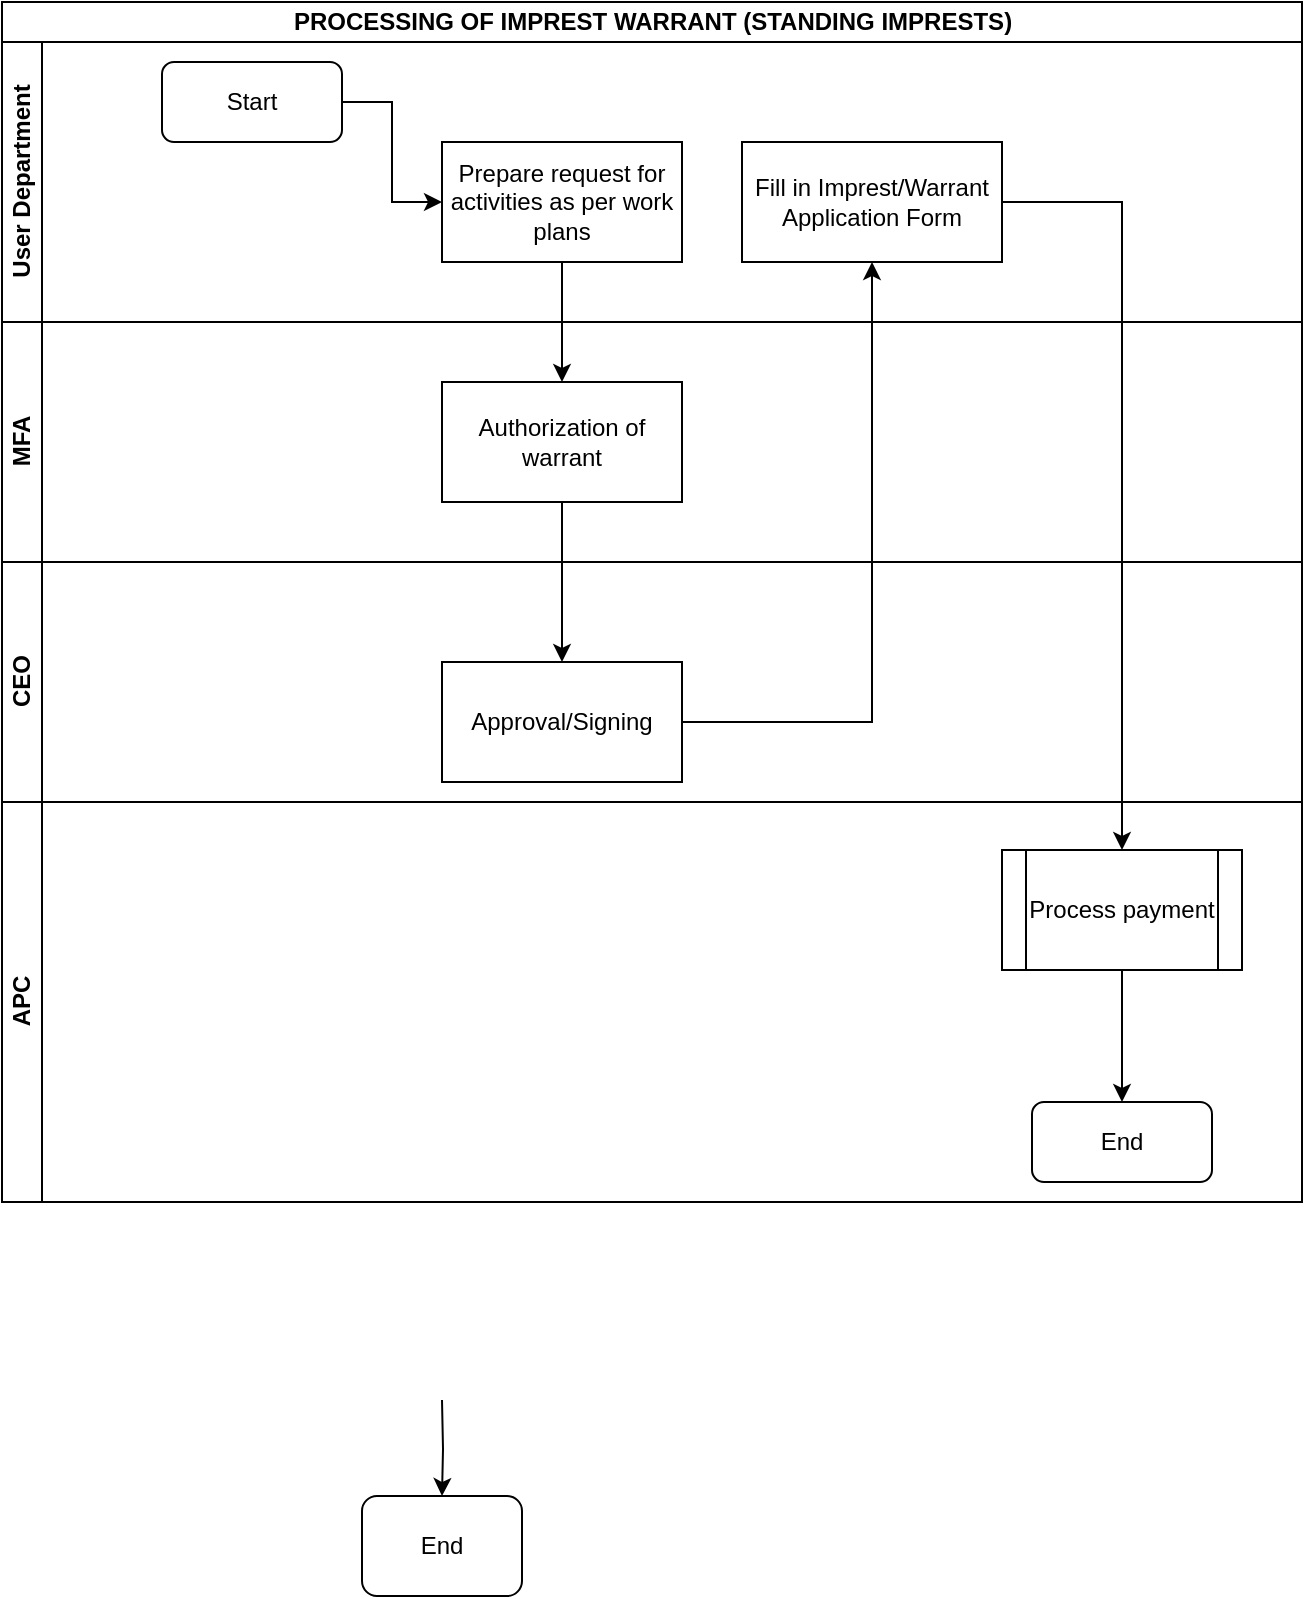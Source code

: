 <mxfile version="14.1.8" type="github">
  <diagram id="TtGsBA-I_p3O9PBNzPsG" name="Page-1">
    <mxGraphModel dx="1038" dy="547" grid="1" gridSize="10" guides="1" tooltips="1" connect="1" arrows="1" fold="1" page="1" pageScale="1" pageWidth="1169" pageHeight="827" math="0" shadow="0">
      <root>
        <mxCell id="0" />
        <mxCell id="1" parent="0" />
        <mxCell id="KOu3niUhhm1qWOWi920w-2" value="PROCESSING OF IMPREST WARRANT (STANDING IMPRESTS)" style="swimlane;html=1;childLayout=stackLayout;resizeParent=1;resizeParentMax=0;horizontal=1;startSize=20;horizontalStack=0;" vertex="1" parent="1">
          <mxGeometry x="230" y="20" width="650" height="600" as="geometry" />
        </mxCell>
        <mxCell id="KOu3niUhhm1qWOWi920w-3" value="User Department" style="swimlane;html=1;startSize=20;horizontal=0;" vertex="1" parent="KOu3niUhhm1qWOWi920w-2">
          <mxGeometry y="20" width="650" height="140" as="geometry" />
        </mxCell>
        <mxCell id="KOu3niUhhm1qWOWi920w-4" value="Start" style="rounded=1;whiteSpace=wrap;html=1;" vertex="1" parent="KOu3niUhhm1qWOWi920w-3">
          <mxGeometry x="80" y="10" width="90" height="40" as="geometry" />
        </mxCell>
        <mxCell id="KOu3niUhhm1qWOWi920w-5" value="Prepare request for activities as per work plans" style="rounded=0;whiteSpace=wrap;html=1;" vertex="1" parent="KOu3niUhhm1qWOWi920w-3">
          <mxGeometry x="220" y="50" width="120" height="60" as="geometry" />
        </mxCell>
        <mxCell id="KOu3niUhhm1qWOWi920w-6" value="" style="edgeStyle=orthogonalEdgeStyle;rounded=0;orthogonalLoop=1;jettySize=auto;html=1;" edge="1" parent="KOu3niUhhm1qWOWi920w-3" source="KOu3niUhhm1qWOWi920w-4" target="KOu3niUhhm1qWOWi920w-5">
          <mxGeometry relative="1" as="geometry">
            <mxPoint x="245" y="30" as="targetPoint" />
          </mxGeometry>
        </mxCell>
        <mxCell id="KOu3niUhhm1qWOWi920w-26" value="Fill in Imprest/Warrant Application Form" style="whiteSpace=wrap;html=1;rounded=0;" vertex="1" parent="KOu3niUhhm1qWOWi920w-3">
          <mxGeometry x="370" y="50" width="130" height="60" as="geometry" />
        </mxCell>
        <mxCell id="KOu3niUhhm1qWOWi920w-11" value="MFA" style="swimlane;html=1;startSize=20;horizontal=0;" vertex="1" parent="KOu3niUhhm1qWOWi920w-2">
          <mxGeometry y="160" width="650" height="120" as="geometry" />
        </mxCell>
        <mxCell id="KOu3niUhhm1qWOWi920w-12" value="Authorization of warrant" style="whiteSpace=wrap;html=1;rounded=0;" vertex="1" parent="KOu3niUhhm1qWOWi920w-11">
          <mxGeometry x="220" y="30" width="120" height="60" as="geometry" />
        </mxCell>
        <mxCell id="KOu3niUhhm1qWOWi920w-13" value="CEO" style="swimlane;html=1;startSize=20;horizontal=0;" vertex="1" parent="KOu3niUhhm1qWOWi920w-2">
          <mxGeometry y="280" width="650" height="120" as="geometry" />
        </mxCell>
        <mxCell id="KOu3niUhhm1qWOWi920w-14" value="Approval/Signing" style="whiteSpace=wrap;html=1;rounded=0;" vertex="1" parent="KOu3niUhhm1qWOWi920w-13">
          <mxGeometry x="220" y="50" width="120" height="60" as="geometry" />
        </mxCell>
        <mxCell id="KOu3niUhhm1qWOWi920w-15" value="APC" style="swimlane;html=1;startSize=20;horizontal=0;" vertex="1" parent="KOu3niUhhm1qWOWi920w-2">
          <mxGeometry y="400" width="650" height="200" as="geometry" />
        </mxCell>
        <mxCell id="KOu3niUhhm1qWOWi920w-28" value="Process payment" style="shape=process;whiteSpace=wrap;html=1;backgroundOutline=1;rounded=0;" vertex="1" parent="KOu3niUhhm1qWOWi920w-15">
          <mxGeometry x="500" y="24" width="120" height="60" as="geometry" />
        </mxCell>
        <mxCell id="KOu3niUhhm1qWOWi920w-32" value="End" style="rounded=1;whiteSpace=wrap;html=1;" vertex="1" parent="KOu3niUhhm1qWOWi920w-15">
          <mxGeometry x="515" y="150" width="90" height="40" as="geometry" />
        </mxCell>
        <mxCell id="KOu3niUhhm1qWOWi920w-31" value="" style="edgeStyle=orthogonalEdgeStyle;rounded=0;orthogonalLoop=1;jettySize=auto;html=1;entryX=0.5;entryY=0;entryDx=0;entryDy=0;" edge="1" parent="KOu3niUhhm1qWOWi920w-15" source="KOu3niUhhm1qWOWi920w-28" target="KOu3niUhhm1qWOWi920w-32">
          <mxGeometry relative="1" as="geometry">
            <mxPoint x="560" y="154" as="targetPoint" />
          </mxGeometry>
        </mxCell>
        <mxCell id="KOu3niUhhm1qWOWi920w-16" value="" style="edgeStyle=orthogonalEdgeStyle;rounded=0;orthogonalLoop=1;jettySize=auto;html=1;entryX=0.5;entryY=0;entryDx=0;entryDy=0;" edge="1" parent="KOu3niUhhm1qWOWi920w-2" source="KOu3niUhhm1qWOWi920w-5" target="KOu3niUhhm1qWOWi920w-12">
          <mxGeometry relative="1" as="geometry">
            <mxPoint x="280" y="200" as="targetPoint" />
          </mxGeometry>
        </mxCell>
        <mxCell id="KOu3niUhhm1qWOWi920w-17" value="" style="edgeStyle=orthogonalEdgeStyle;rounded=0;orthogonalLoop=1;jettySize=auto;html=1;" edge="1" parent="KOu3niUhhm1qWOWi920w-2">
          <mxGeometry relative="1" as="geometry">
            <mxPoint x="280" y="260" as="sourcePoint" />
            <mxPoint x="280" y="260" as="targetPoint" />
          </mxGeometry>
        </mxCell>
        <mxCell id="KOu3niUhhm1qWOWi920w-25" value="" style="edgeStyle=orthogonalEdgeStyle;rounded=0;orthogonalLoop=1;jettySize=auto;html=1;" edge="1" parent="KOu3niUhhm1qWOWi920w-2" source="KOu3niUhhm1qWOWi920w-12">
          <mxGeometry relative="1" as="geometry">
            <mxPoint x="280" y="330" as="targetPoint" />
          </mxGeometry>
        </mxCell>
        <mxCell id="KOu3niUhhm1qWOWi920w-27" value="" style="edgeStyle=orthogonalEdgeStyle;rounded=0;orthogonalLoop=1;jettySize=auto;html=1;" edge="1" parent="KOu3niUhhm1qWOWi920w-2" source="KOu3niUhhm1qWOWi920w-14" target="KOu3niUhhm1qWOWi920w-26">
          <mxGeometry relative="1" as="geometry" />
        </mxCell>
        <mxCell id="KOu3niUhhm1qWOWi920w-29" value="" style="edgeStyle=orthogonalEdgeStyle;rounded=0;orthogonalLoop=1;jettySize=auto;html=1;entryX=0.5;entryY=0;entryDx=0;entryDy=0;" edge="1" parent="KOu3niUhhm1qWOWi920w-2" source="KOu3niUhhm1qWOWi920w-26" target="KOu3niUhhm1qWOWi920w-28">
          <mxGeometry relative="1" as="geometry">
            <Array as="points">
              <mxPoint x="560" y="100" />
            </Array>
          </mxGeometry>
        </mxCell>
        <mxCell id="KOu3niUhhm1qWOWi920w-20" value="" style="edgeStyle=orthogonalEdgeStyle;rounded=0;orthogonalLoop=1;jettySize=auto;html=1;" edge="1" parent="1" target="KOu3niUhhm1qWOWi920w-23">
          <mxGeometry relative="1" as="geometry">
            <mxPoint x="450" y="789" as="targetPoint" />
            <mxPoint x="450" y="719" as="sourcePoint" />
          </mxGeometry>
        </mxCell>
        <mxCell id="KOu3niUhhm1qWOWi920w-23" value="End" style="rounded=1;whiteSpace=wrap;html=1;" vertex="1" parent="1">
          <mxGeometry x="410" y="767" width="80" height="50" as="geometry" />
        </mxCell>
      </root>
    </mxGraphModel>
  </diagram>
</mxfile>
